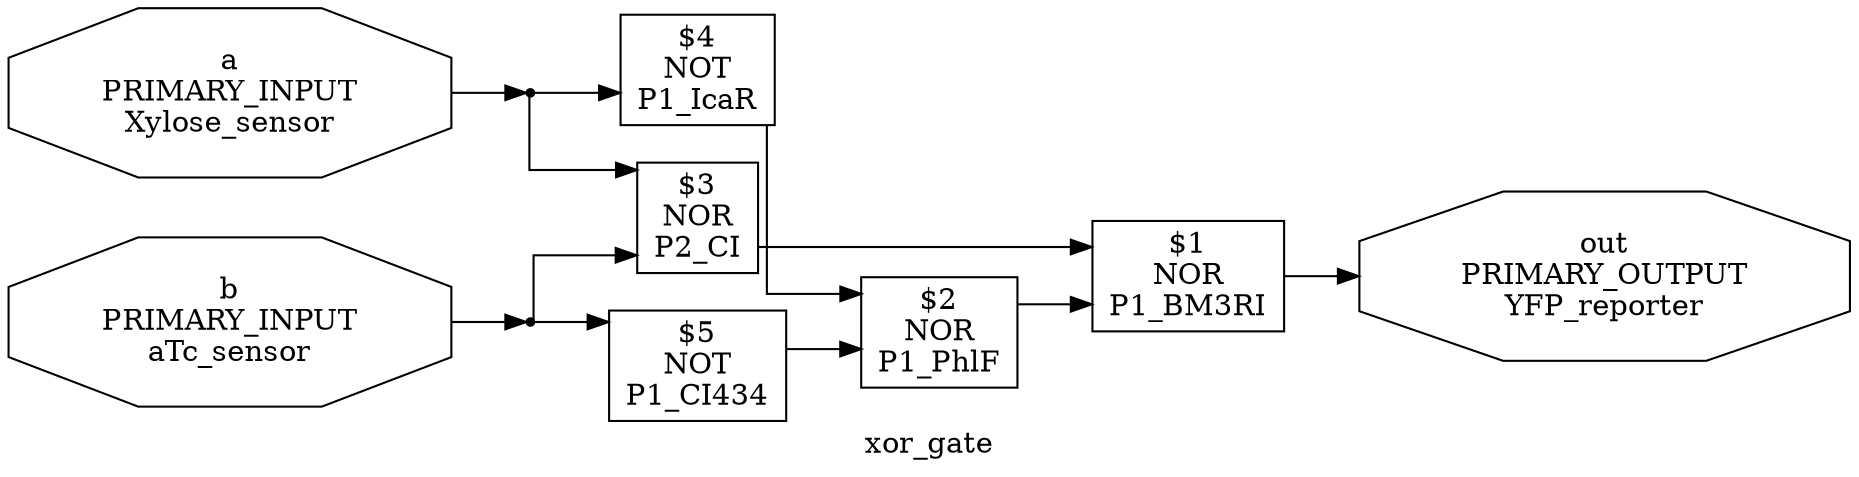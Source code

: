 digraph xor_gate {
label="xor_gate"
rankdir="LR"
remincross=true
splines=ortho
{rank = same; "b";"a";}
{rank = same; "out";}
"$1" [shape=box, label="$1
NOR
P1_BM3RI"]
"out" [shape=octagon, label="out
PRIMARY_OUTPUT
YFP_reporter"]
"$2" [shape=box, label="$2
NOR
P1_PhlF"]
"$3" [shape=box, label="$3
NOR
P2_CI"]
"b" [shape=octagon, label="b
PRIMARY_INPUT
aTc_sensor"]
"bPoint" [ shape=point ]
"b" -> "bPoint":w
"a" [shape=octagon, label="a
PRIMARY_INPUT
Xylose_sensor"]
"aPoint" [ shape=point ]
"a" -> "aPoint":w
"$4" [shape=box, label="$4
NOT
P1_IcaR"]
"$5" [shape=box, label="$5
NOT
P1_CI434"]
"$1" -> "out"
"$2" -> "$1"
"$3" -> "$1"
"bPoint":e -> "$3"
"aPoint":e -> "$3"
"$4" -> "$2"
"$5" -> "$2"
"bPoint":e -> "$5"
"aPoint":e -> "$4"
}
